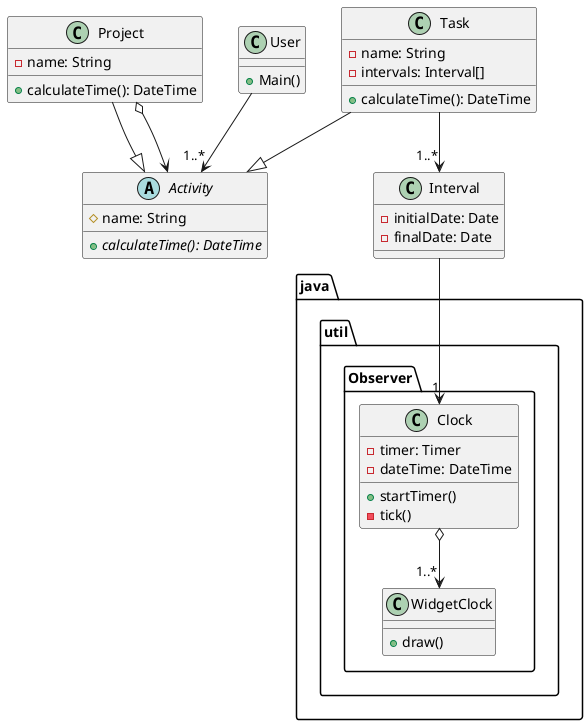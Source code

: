 @startuml
abstract class Activity{
# name: String
+ {abstract}calculateTime(): DateTime
}

class Project{
- name: String
+ calculateTime(): DateTime

}

class Task{
-name: String
- intervals: Interval[]
+ calculateTime(): DateTime
}

class Interval{
- initialDate: Date
- finalDate: Date
}





class User{
+ Main()
}




package java.util.Observer <<Folder>>{

class Clock{
- timer: Timer
- dateTime: DateTime
+ startTimer()
- tick()
}
class WidgetClock{
+ draw()
}


}

Task --|> Activity
Project --|> Activity
Project o--> Activity
Clock o--> "1..*" WidgetClock
Task -->"1..*" Interval
Interval --> "1" Clock
User --> "1..*" Activity

@enduml
